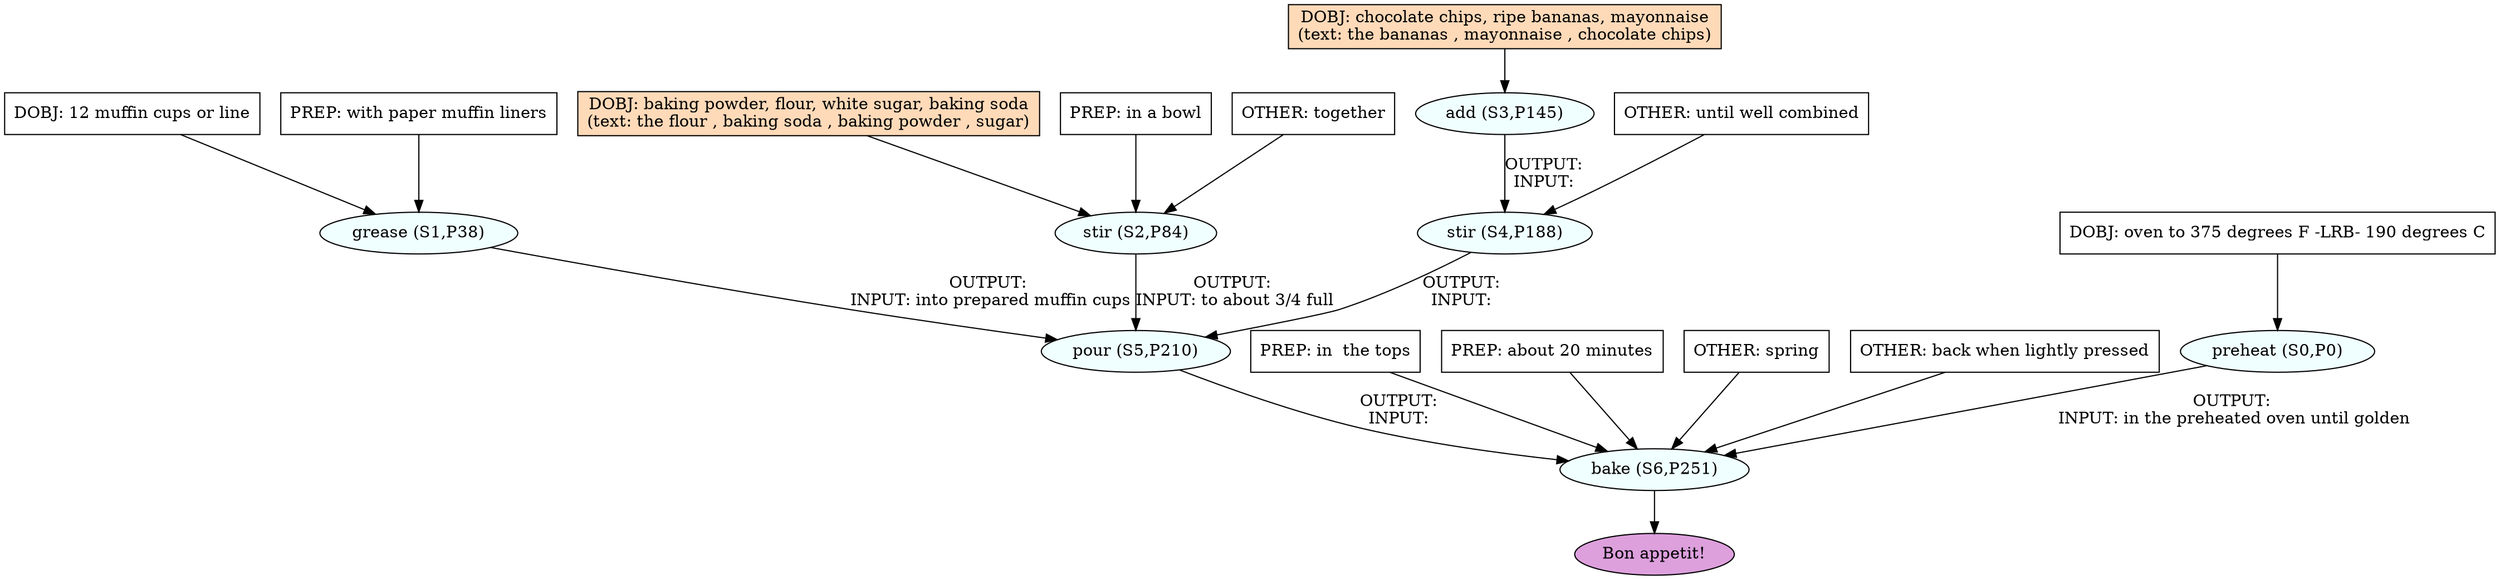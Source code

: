 digraph recipe {
E0[label="preheat (S0,P0)", shape=oval, style=filled, fillcolor=azure]
E1[label="grease (S1,P38)", shape=oval, style=filled, fillcolor=azure]
E2[label="stir (S2,P84)", shape=oval, style=filled, fillcolor=azure]
E3[label="add (S3,P145)", shape=oval, style=filled, fillcolor=azure]
E4[label="stir (S4,P188)", shape=oval, style=filled, fillcolor=azure]
E5[label="pour (S5,P210)", shape=oval, style=filled, fillcolor=azure]
E6[label="bake (S6,P251)", shape=oval, style=filled, fillcolor=azure]
D2[label="DOBJ: baking powder, flour, white sugar, baking soda
(text: the flour , baking soda , baking powder , sugar)", shape=box, style=filled, fillcolor=peachpuff]
D2 -> E2
P2_0[label="PREP: in a bowl", shape=box, style=filled, fillcolor=white]
P2_0 -> E2
O2_0[label="OTHER: together", shape=box, style=filled, fillcolor=white]
O2_0 -> E2
D0[label="DOBJ: oven to 375 degrees F -LRB- 190 degrees C", shape=box, style=filled, fillcolor=white]
D0 -> E0
D3[label="DOBJ: chocolate chips, ripe bananas, mayonnaise
(text: the bananas , mayonnaise , chocolate chips)", shape=box, style=filled, fillcolor=peachpuff]
D3 -> E3
D1[label="DOBJ: 12 muffin cups or line", shape=box, style=filled, fillcolor=white]
D1 -> E1
P1_0[label="PREP: with paper muffin liners", shape=box, style=filled, fillcolor=white]
P1_0 -> E1
E3 -> E4 [label="OUTPUT: 
INPUT: "]
O4_0_0[label="OTHER: until well combined", shape=box, style=filled, fillcolor=white]
O4_0_0 -> E4
E4 -> E5 [label="OUTPUT: 
INPUT: "]
E1 -> E5 [label="OUTPUT: 
INPUT: into prepared muffin cups"]
E2 -> E5 [label="OUTPUT: 
INPUT: to about 3/4 full"]
E5 -> E6 [label="OUTPUT: 
INPUT: "]
E0 -> E6 [label="OUTPUT: 
INPUT: in the preheated oven until golden"]
P6_0_1[label="PREP: in  the tops", shape=box, style=filled, fillcolor=white]
P6_0_1 -> E6
P6_1_0[label="PREP: about 20 minutes", shape=box, style=filled, fillcolor=white]
P6_1_0 -> E6
O6_0_0[label="OTHER: spring", shape=box, style=filled, fillcolor=white]
O6_0_0 -> E6
O6_1_0[label="OTHER: back when lightly pressed", shape=box, style=filled, fillcolor=white]
O6_1_0 -> E6
EOR[label="Bon appetit!", shape=oval, style=filled, fillcolor=plum]
E6 -> EOR
}
